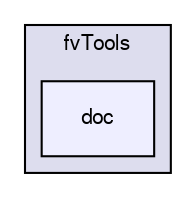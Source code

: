 digraph "src/postProcessing/functionObjects/fvTools/doc" {
  bgcolor=transparent;
  compound=true
  node [ fontsize="10", fontname="FreeSans"];
  edge [ labelfontsize="10", labelfontname="FreeSans"];
  subgraph clusterdir_968d740a125fac5a9438cf439486387f {
    graph [ bgcolor="#ddddee", pencolor="black", label="fvTools" fontname="FreeSans", fontsize="10", URL="dir_968d740a125fac5a9438cf439486387f.html"]
  dir_f27ff7f557c6430296261180e6ee184a [shape=box, label="doc", style="filled", fillcolor="#eeeeff", pencolor="black", URL="dir_f27ff7f557c6430296261180e6ee184a.html"];
  }
}
